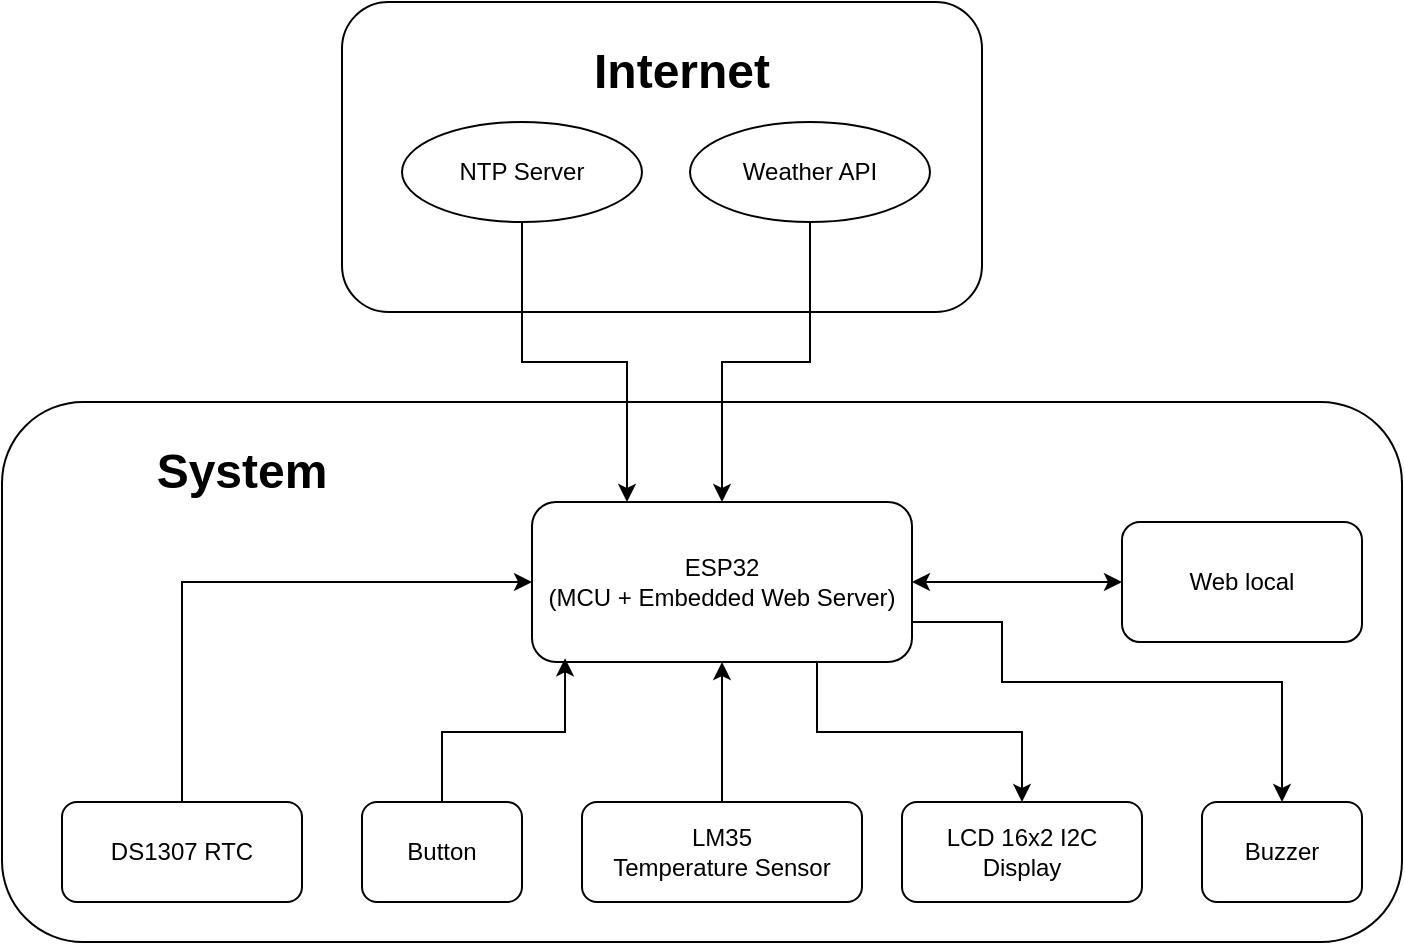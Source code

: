 <mxfile version="28.0.7">
  <diagram name="IoT Block Diagram" id="0">
    <mxGraphModel dx="1042" dy="1785" grid="1" gridSize="10" guides="1" tooltips="1" connect="1" arrows="1" fold="1" page="1" pageScale="1" pageWidth="827" pageHeight="1169" math="0" shadow="0">
      <root>
        <mxCell id="0" />
        <mxCell id="1" parent="0" />
        <mxCell id="JFZdBxIzQCJUveHTWrGP-12" value="" style="rounded=1;whiteSpace=wrap;html=1;" parent="1" vertex="1">
          <mxGeometry x="180" y="-200" width="320" height="155" as="geometry" />
        </mxCell>
        <mxCell id="JFZdBxIzQCJUveHTWrGP-7" value="" style="rounded=1;whiteSpace=wrap;html=1;fillColor=#FFFFFF;" parent="1" vertex="1">
          <mxGeometry x="10" width="700" height="270" as="geometry" />
        </mxCell>
        <mxCell id="JFZdBxIzQCJUveHTWrGP-4" style="edgeStyle=orthogonalEdgeStyle;rounded=0;orthogonalLoop=1;jettySize=auto;html=1;exitX=1;exitY=0.75;exitDx=0;exitDy=0;entryX=0.5;entryY=0;entryDx=0;entryDy=0;" parent="1" source="MCU" target="Buzzer" edge="1">
          <mxGeometry relative="1" as="geometry">
            <Array as="points">
              <mxPoint x="510" y="110" />
              <mxPoint x="510" y="140" />
              <mxPoint x="650" y="140" />
            </Array>
          </mxGeometry>
        </mxCell>
        <mxCell id="JFZdBxIzQCJUveHTWrGP-6" style="edgeStyle=orthogonalEdgeStyle;rounded=0;orthogonalLoop=1;jettySize=auto;html=1;exitX=0.75;exitY=1;exitDx=0;exitDy=0;entryX=0.5;entryY=0;entryDx=0;entryDy=0;" parent="1" source="MCU" target="Display" edge="1">
          <mxGeometry relative="1" as="geometry" />
        </mxCell>
        <mxCell id="2WkS1_50UqmoXD8XFwfS-2" style="edgeStyle=orthogonalEdgeStyle;rounded=0;orthogonalLoop=1;jettySize=auto;html=1;entryX=1;entryY=0.5;entryDx=0;entryDy=0;startArrow=classic;startFill=1;" parent="1" source="2WkS1_50UqmoXD8XFwfS-1" target="MCU" edge="1">
          <mxGeometry relative="1" as="geometry" />
        </mxCell>
        <mxCell id="MCU" value="ESP32&lt;br&gt;(MCU + Embedded Web Server)" style="rounded=1;whiteSpace=wrap;html=1;" parent="1" vertex="1">
          <mxGeometry x="275" y="50" width="190" height="80" as="geometry" />
        </mxCell>
        <mxCell id="JFZdBxIzQCJUveHTWrGP-1" style="edgeStyle=orthogonalEdgeStyle;rounded=0;orthogonalLoop=1;jettySize=auto;html=1;exitX=0.5;exitY=0;exitDx=0;exitDy=0;entryX=0;entryY=0.5;entryDx=0;entryDy=0;" parent="1" source="RTC" target="MCU" edge="1">
          <mxGeometry relative="1" as="geometry" />
        </mxCell>
        <mxCell id="RTC" value="DS1307 RTC" style="rounded=1;whiteSpace=wrap;html=1;" parent="1" vertex="1">
          <mxGeometry x="40" y="200" width="120" height="50" as="geometry" />
        </mxCell>
        <mxCell id="JFZdBxIzQCJUveHTWrGP-2" style="edgeStyle=orthogonalEdgeStyle;rounded=0;orthogonalLoop=1;jettySize=auto;html=1;exitX=0.5;exitY=0;exitDx=0;exitDy=0;entryX=0.5;entryY=1;entryDx=0;entryDy=0;" parent="1" source="Temp" target="MCU" edge="1">
          <mxGeometry relative="1" as="geometry">
            <Array as="points">
              <mxPoint x="370" y="200" />
            </Array>
          </mxGeometry>
        </mxCell>
        <mxCell id="Temp" value="LM35&lt;br&gt;Temperature Sensor" style="rounded=1;whiteSpace=wrap;html=1;" parent="1" vertex="1">
          <mxGeometry x="300" y="200" width="140" height="50" as="geometry" />
        </mxCell>
        <mxCell id="Display" value="LCD 16x2 I2C&lt;br&gt;Display" style="rounded=1;whiteSpace=wrap;html=1;" parent="1" vertex="1">
          <mxGeometry x="460" y="200" width="120" height="50" as="geometry" />
        </mxCell>
        <mxCell id="JFZdBxIzQCJUveHTWrGP-5" style="edgeStyle=orthogonalEdgeStyle;rounded=0;orthogonalLoop=1;jettySize=auto;html=1;exitX=0.5;exitY=0;exitDx=0;exitDy=0;entryX=0.087;entryY=0.977;entryDx=0;entryDy=0;entryPerimeter=0;" parent="1" source="Button" target="MCU" edge="1">
          <mxGeometry relative="1" as="geometry" />
        </mxCell>
        <mxCell id="Button" value="Button" style="rounded=1;whiteSpace=wrap;html=1;" parent="1" vertex="1">
          <mxGeometry x="190" y="200" width="80" height="50" as="geometry" />
        </mxCell>
        <mxCell id="Buzzer" value="Buzzer" style="rounded=1;whiteSpace=wrap;html=1;" parent="1" vertex="1">
          <mxGeometry x="610" y="200" width="80" height="50" as="geometry" />
        </mxCell>
        <mxCell id="UEzsnh451Z61A3DzALkh-19" style="edgeStyle=orthogonalEdgeStyle;rounded=0;orthogonalLoop=1;jettySize=auto;html=1;exitX=0.5;exitY=1;exitDx=0;exitDy=0;entryX=0.25;entryY=0;entryDx=0;entryDy=0;" parent="1" source="NTP" target="MCU" edge="1">
          <mxGeometry relative="1" as="geometry">
            <Array as="points">
              <mxPoint x="270" y="-20" />
              <mxPoint x="323" y="-20" />
            </Array>
          </mxGeometry>
        </mxCell>
        <mxCell id="NTP" value="NTP Server" style="ellipse;whiteSpace=wrap;html=1;" parent="1" vertex="1">
          <mxGeometry x="210" y="-140" width="120" height="50" as="geometry" />
        </mxCell>
        <mxCell id="UEzsnh451Z61A3DzALkh-18" style="edgeStyle=orthogonalEdgeStyle;rounded=0;orthogonalLoop=1;jettySize=auto;html=1;exitX=0.5;exitY=1;exitDx=0;exitDy=0;entryX=0.5;entryY=0;entryDx=0;entryDy=0;" parent="1" source="Weather" target="MCU" edge="1">
          <mxGeometry relative="1" as="geometry" />
        </mxCell>
        <mxCell id="Weather" value="Weather API" style="ellipse;whiteSpace=wrap;html=1;" parent="1" vertex="1">
          <mxGeometry x="354" y="-140" width="120" height="50" as="geometry" />
        </mxCell>
        <mxCell id="JFZdBxIzQCJUveHTWrGP-13" value="&lt;font style=&quot;font-size: 24px;&quot;&gt;Internet&lt;/font&gt;" style="text;html=1;align=center;verticalAlign=middle;whiteSpace=wrap;rounded=0;fontStyle=1" parent="1" vertex="1">
          <mxGeometry x="320" y="-180" width="60" height="30" as="geometry" />
        </mxCell>
        <mxCell id="JFZdBxIzQCJUveHTWrGP-14" value="&lt;font style=&quot;font-size: 24px;&quot;&gt;System&lt;/font&gt;" style="text;html=1;align=center;verticalAlign=middle;whiteSpace=wrap;rounded=0;fontStyle=1" parent="1" vertex="1">
          <mxGeometry x="100" y="20" width="60" height="30" as="geometry" />
        </mxCell>
        <mxCell id="2WkS1_50UqmoXD8XFwfS-1" value="Web local" style="rounded=1;whiteSpace=wrap;html=1;" parent="1" vertex="1">
          <mxGeometry x="570" y="60" width="120" height="60" as="geometry" />
        </mxCell>
      </root>
    </mxGraphModel>
  </diagram>
</mxfile>
